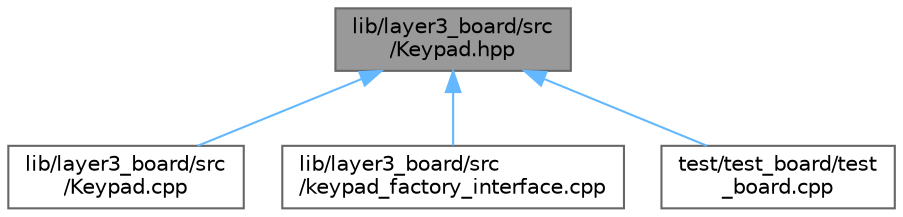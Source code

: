 digraph "lib/layer3_board/src/Keypad.hpp"
{
 // LATEX_PDF_SIZE
  bgcolor="transparent";
  edge [fontname=Helvetica,fontsize=10,labelfontname=Helvetica,labelfontsize=10];
  node [fontname=Helvetica,fontsize=10,shape=box,height=0.2,width=0.4];
  Node1 [id="Node000001",label="lib/layer3_board/src\l/Keypad.hpp",height=0.2,width=0.4,color="gray40", fillcolor="grey60", style="filled", fontcolor="black",tooltip=" "];
  Node1 -> Node2 [id="edge1_Node000001_Node000002",dir="back",color="steelblue1",style="solid",tooltip=" "];
  Node2 [id="Node000002",label="lib/layer3_board/src\l/Keypad.cpp",height=0.2,width=0.4,color="grey40", fillcolor="white", style="filled",URL="$Keypad_8cpp.xhtml",tooltip=" "];
  Node1 -> Node3 [id="edge2_Node000001_Node000003",dir="back",color="steelblue1",style="solid",tooltip=" "];
  Node3 [id="Node000003",label="lib/layer3_board/src\l/keypad_factory_interface.cpp",height=0.2,width=0.4,color="grey40", fillcolor="white", style="filled",URL="$keypad__factory__interface_8cpp.xhtml",tooltip=" "];
  Node1 -> Node4 [id="edge3_Node000001_Node000004",dir="back",color="steelblue1",style="solid",tooltip=" "];
  Node4 [id="Node000004",label="test/test_board/test\l_board.cpp",height=0.2,width=0.4,color="grey40", fillcolor="white", style="filled",URL="$test__board_8cpp.xhtml",tooltip=" "];
}
